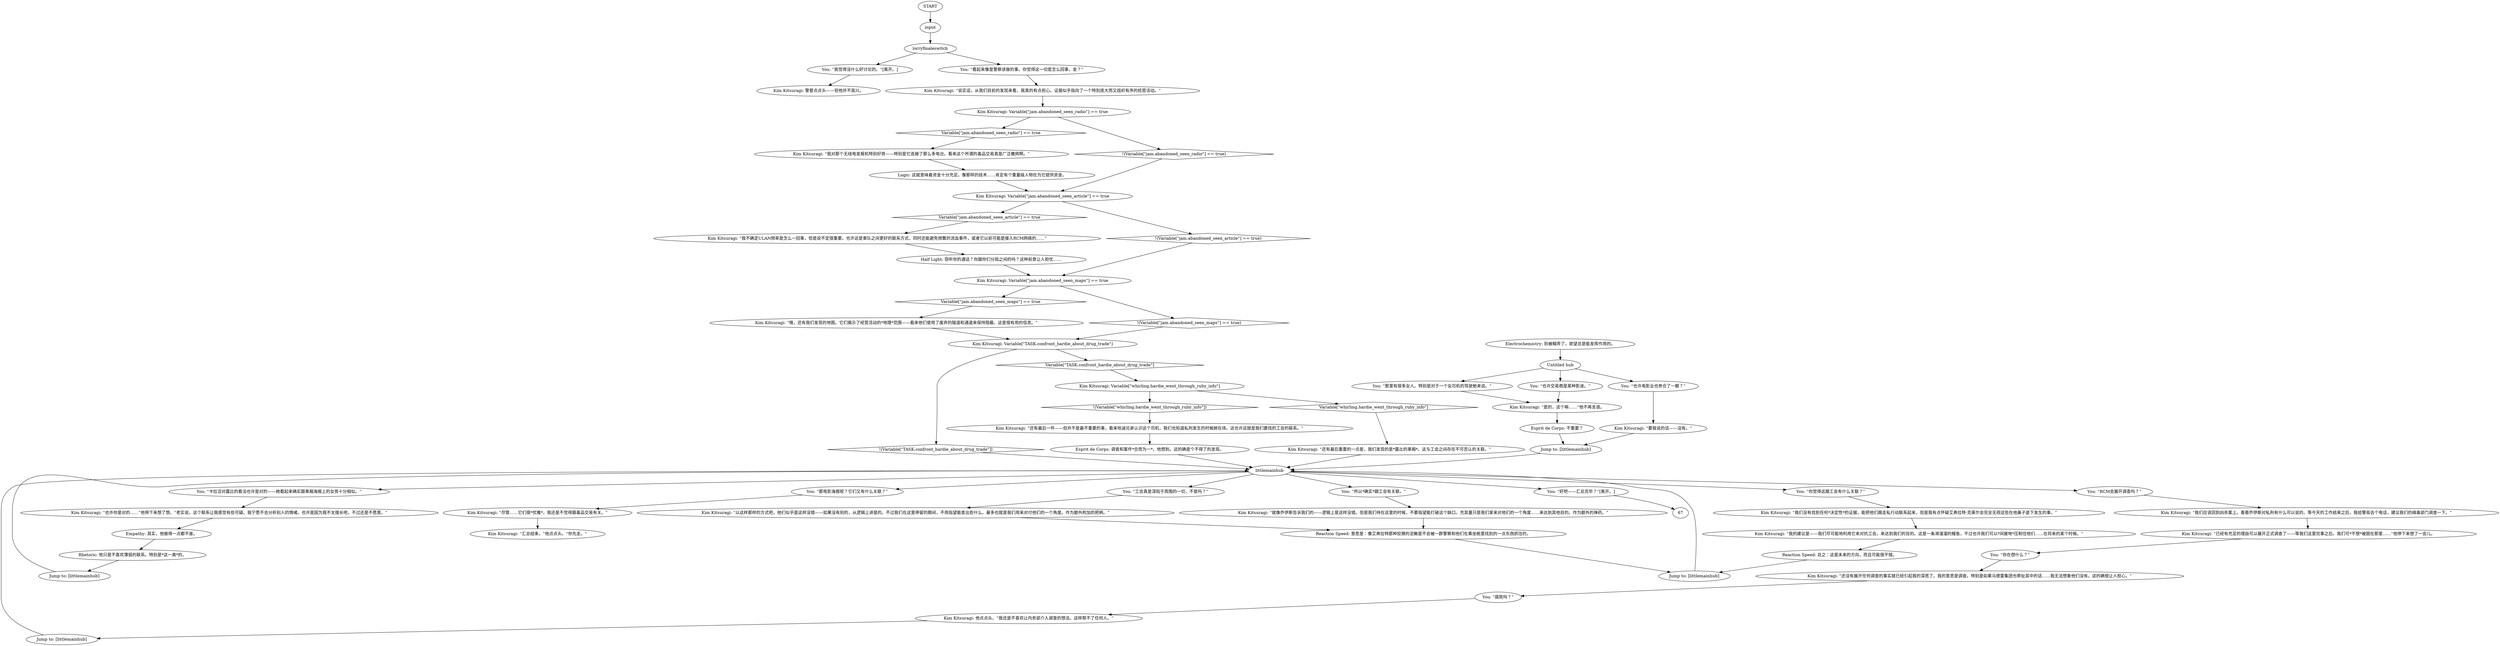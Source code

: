 # KIM SWITCH / LORRY CONCLUSIONS
# A post-lorry-search dialogue with Kim, going over the necessary information and coming to some conclusions.
# ==================================================
digraph G {
	  0 [label="START"];
	  1 [label="input"];
	  2 [label="You: “那里有很多女人。特别是对于一个女司机的驾驶舱来说。”"];
	  3 [label="Kim Kitsuragi: “我们应该回到凶杀案上。看看乔伊斯对私刑有什么可以说的。等今天的工作结束之后，我给警局去个电话，建议我们的缉毒部门调查一下。”"];
	  4 [label="Kim Kitsuragi: “还有最后一件——但并不是最不重要的事，看来哈迪兄弟认识这个司机，我们也知道私刑发生的时候她在场。这也许这就是我们要找的工会的联系。”"];
	  5 [label="Untitled hub"];
	  6 [label="Kim Kitsuragi: “要我说的话——没有。”"];
	  7 [label="Kim Kitsuragi: Variable[\"jam.abandoned_seen_article\"] == true"];
	  8 [label="Variable[\"jam.abandoned_seen_article\"] == true", shape=diamond];
	  9 [label="!(Variable[\"jam.abandoned_seen_article\"] == true)", shape=diamond];
	  10 [label="Esprit de Corps: 不重要？"];
	  11 [label="Kim Kitsuragi: “我们没有找到任何*决定性*的证据，能把他们跟走私行动联系起来，但是我有点怀疑艾弗拉特·克莱尔会完全无视这些在他鼻子底下发生的事。”"];
	  12 [label="Kim Kitsuragi: “还有最后重要的一点是，我们发现的是*露比的車厢*。这与工会之间存在不可否认的关联。”"];
	  13 [label="Kim Kitsuragi: “我对那个无线电发报机特别好奇——特别是它连接了那么多电台。看来这个所谓的毒品交易真是广泛撒网啊。”"];
	  14 [label="You: “工会真是深陷于周围的一切，不是吗？”"];
	  15 [label="You: “那电影海报呢？它们又有什么关联？”"];
	  16 [label="Kim Kitsuragi: Variable[\"TASK.confront_hardie_about_drug_trade\"]"];
	  17 [label="Variable[\"TASK.confront_hardie_about_drug_trade\"]", shape=diamond];
	  18 [label="!(Variable[\"TASK.confront_hardie_about_drug_trade\"])", shape=diamond];
	  19 [label="You: “我觉得没什么好讨论的。”[离开。]"];
	  20 [label="You: “卡拉洁对露比的看法也许是对的——她看起来确实跟車厢海报上的女孩十分相似。”"];
	  21 [label="Esprit de Corps: 调查和案件*合而为一*，他想到。这的确是个不得了的发现。"];
	  22 [label="Kim Kitsuragi: “说实话，从我们目前的发现来看，我真的有点担心。证据似乎指向了一个特别庞大而又组织有序的经营活动。”"];
	  23 [label="Kim Kitsuragi: Variable[\"jam.abandoned_seen_maps\"] == true"];
	  24 [label="Variable[\"jam.abandoned_seen_maps\"] == true", shape=diamond];
	  25 [label="!(Variable[\"jam.abandoned_seen_maps\"] == true)", shape=diamond];
	  26 [label="You: “好吧——汇总完毕？”[离开。]"];
	  27 [label="lorryfinaleswitch"];
	  28 [label="You: “腐败吗？”"];
	  29 [label="Kim Kitsuragi: “也许你是对的……”他停下来想了想。“老实说，这个联系让我感觉有些可疑。我宁愿不去分析别人的情绪。也许是因为我不太擅长吧，不过还是不愿意。”"];
	  30 [label="Kim Kitsuragi: “以这样那样的方式吧，他们似乎是这样没错——如果没有别的，从逻辑上讲是的。不过我们在这里停留的期间，不用指望能查出些什么。最多也就是我们用来对付他们的一个角度。作为额外附加的把柄。”"];
	  31 [label="Kim Kitsuragi: “我不确定ULAN频率是怎么一回事，但是说不定很重要。也许这是車队之间更好的联系方式，同时还能避免频繁的流血事件，或者它以前可能是接入RCM网络的……”"];
	  32 [label="Jump to: [littlemainhub]"];
	  33 [label="Rhetoric: 他只是不喜欢薄弱的联系。特别是*这一类*的。"];
	  34 [label="Kim Kitsuragi: “我的建议是——我们尽可能地利用它来对抗工会。来达到我们的目的。这是一条滑溜溜的鳗鱼，不过也许我们可以*间接地*压制住他们……在将来的某个时候。”"];
	  35 [label="You: “也许电影业也参合了一脚？”"];
	  36 [label="Reaction Speed: 意思是：像艾弗拉特那种狡猾的泥鳅是不会被一群警察和他们在乘坐舱里找到的一点东西抓住的。"];
	  37 [label="Kim Kitsuragi: “尽管……它们很*优雅*，我还是不觉得跟毒品交易有关。”"];
	  38 [label="Kim Kitsuragi: Variable[\"jam.abandoned_seen_radio\"] == true"];
	  39 [label="Variable[\"jam.abandoned_seen_radio\"] == true", shape=diamond];
	  40 [label="!(Variable[\"jam.abandoned_seen_radio\"] == true)", shape=diamond];
	  41 [label="You: “RCM会展开调查吗？”"];
	  42 [label="Half Light: 窃听你的通话？你跟你们分局之间的吗？这种前景让人担忧……"];
	  43 [label="Kim Kitsuragi: “已经有充足的理由可以展开正式调查了——等我们这里完事之后。我们可*不想*被困在那里……”他停下来想了一会儿。"];
	  44 [label="Logic: 这就意味着资金十分充足。像那样的技术……肯定有个重量级人物在为它提供资金。"];
	  45 [label="Kim Kitsuragi: “是的，这个嘛……”他不再言语。"];
	  46 [label="Reaction Speed: 总之：这是未来的方向，而且可能很不错。"];
	  47 [label="You: “看起来像是警察该做的事。你觉得这一切是怎么回事，金？”"];
	  48 [label="You: “所以*确实*跟工会有关联。”"];
	  49 [label="Kim Kitsuragi: “就像乔伊斯告诉我们的——逻辑上是这样没错。但是我们待在这里的时候，不要指望能打破这个缺口。充其量只是我们拿来对他们的一个角度……来达到其他目的。作为额外的弹药。”"];
	  50 [label="Jump to: [littlemainhub]"];
	  51 [label="Empathy: 其实，他做得一点都不差。"];
	  52 [label="Kim Kitsuragi: Variable[\"whirling.hardie_went_through_ruby_info\"]"];
	  53 [label="Variable[\"whirling.hardie_went_through_ruby_info\"]", shape=diamond];
	  54 [label="!(Variable[\"whirling.hardie_went_through_ruby_info\"])", shape=diamond];
	  55 [label="You: “你觉得这跟工会有什么关联？”"];
	  56 [label="Kim Kitsuragi: “还没有展开任何调查的事实就已经引起我的深思了。我的意思是调查。特别是如果马德雷集团也牵扯其中的话……我无法想象他们没有。这的确很让人担心。”"];
	  57 [label="Jump to: [littlemainhub]"];
	  58 [label="Kim Kitsuragi: 警督点点头——但他并不高兴。"];
	  59 [label="Jump to: [littlemainhub]"];
	  60 [label="Kim Kitsuragi: “哦，还有我们发现的地图。它们揭示了经营活动的*地理*范围——看来他们使用了废弃的隧道和通道来保持隐蔽。这是很有用的信息。”"];
	  61 [label="littlemainhub"];
	  62 [label="You: “也许交易商是某种影迷。”"];
	  63 [label="You: “你在想什么？”"];
	  64 [label="Kim Kitsuragi: 他点点头。“我还是不喜欢让内务部介入调查的想法。这样帮不了任何人。”"];
	  65 [label="Electrochemistry: 别被糊弄了，欲望总是能发挥作用的。"];
	  66 [label="Kim Kitsuragi: “汇总结束，”他点点头。“你先走。”"];
	  0 -> 1
	  1 -> 27
	  2 -> 45
	  3 -> 43
	  4 -> 21
	  5 -> 2
	  5 -> 35
	  5 -> 62
	  6 -> 32
	  7 -> 8
	  7 -> 9
	  8 -> 31
	  9 -> 23
	  10 -> 32
	  11 -> 34
	  12 -> 61
	  13 -> 44
	  14 -> 30
	  15 -> 37
	  16 -> 17
	  16 -> 18
	  17 -> 52
	  18 -> 61
	  19 -> 58
	  20 -> 29
	  21 -> 61
	  22 -> 38
	  23 -> 24
	  23 -> 25
	  24 -> 60
	  25 -> 16
	  26 -> 67
	  27 -> 19
	  27 -> 47
	  28 -> 64
	  29 -> 51
	  30 -> 36
	  31 -> 42
	  32 -> 61
	  33 -> 50
	  34 -> 46
	  35 -> 6
	  36 -> 59
	  37 -> 66
	  38 -> 40
	  38 -> 39
	  39 -> 13
	  40 -> 7
	  41 -> 3
	  42 -> 23
	  43 -> 63
	  44 -> 7
	  45 -> 10
	  46 -> 59
	  47 -> 22
	  48 -> 49
	  49 -> 36
	  50 -> 61
	  51 -> 33
	  52 -> 53
	  52 -> 54
	  53 -> 12
	  54 -> 4
	  55 -> 11
	  56 -> 28
	  57 -> 61
	  59 -> 61
	  60 -> 16
	  61 -> 41
	  61 -> 14
	  61 -> 15
	  61 -> 48
	  61 -> 20
	  61 -> 55
	  61 -> 26
	  62 -> 45
	  63 -> 56
	  64 -> 57
	  65 -> 5
}

